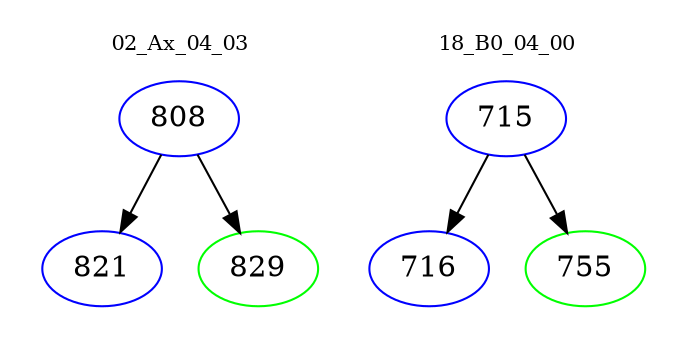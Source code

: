 digraph{
subgraph cluster_0 {
color = white
label = "02_Ax_04_03";
fontsize=10;
T0_808 [label="808", color="blue"]
T0_808 -> T0_821 [color="black"]
T0_821 [label="821", color="blue"]
T0_808 -> T0_829 [color="black"]
T0_829 [label="829", color="green"]
}
subgraph cluster_1 {
color = white
label = "18_B0_04_00";
fontsize=10;
T1_715 [label="715", color="blue"]
T1_715 -> T1_716 [color="black"]
T1_716 [label="716", color="blue"]
T1_715 -> T1_755 [color="black"]
T1_755 [label="755", color="green"]
}
}
